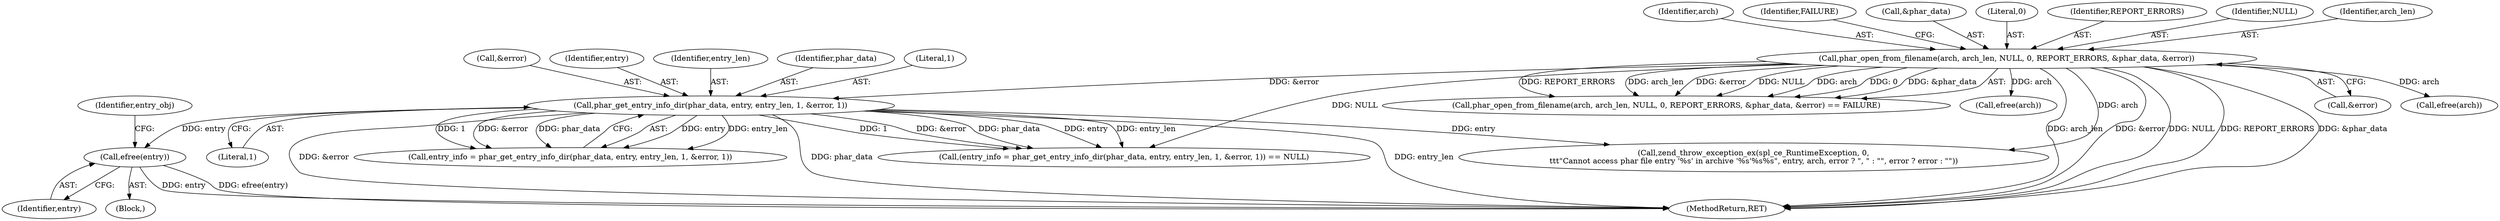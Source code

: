 digraph "0_php_1e9b175204e3286d64dfd6c9f09151c31b5e099a_16@pointer" {
"1000262" [label="(Call,efree(entry))"];
"1000231" [label="(Call,phar_get_entry_info_dir(phar_data, entry, entry_len, 1, &error, 1))"];
"1000192" [label="(Call,phar_open_from_filename(arch, arch_len, NULL, 0, REPORT_ERRORS, &phar_data, &error))"];
"1000193" [label="(Identifier,arch)"];
"1000232" [label="(Identifier,phar_data)"];
"1000200" [label="(Call,&error)"];
"1000202" [label="(Identifier,FAILURE)"];
"1000235" [label="(Literal,1)"];
"1000266" [label="(Identifier,entry_obj)"];
"1000262" [label="(Call,efree(entry))"];
"1000263" [label="(Identifier,entry)"];
"1000103" [label="(Block,)"];
"1000289" [label="(MethodReturn,RET)"];
"1000241" [label="(Call,zend_throw_exception_ex(spl_ce_RuntimeException, 0,\n\t\t\t\"Cannot access phar file entry '%s' in archive '%s'%s%s\", entry, arch, error ? \", \" : \"\", error ? error : \"\"))"];
"1000260" [label="(Call,efree(arch))"];
"1000236" [label="(Call,&error)"];
"1000198" [label="(Call,&phar_data)"];
"1000233" [label="(Identifier,entry)"];
"1000228" [label="(Call,(entry_info = phar_get_entry_info_dir(phar_data, entry, entry_len, 1, &error, 1)) == NULL)"];
"1000191" [label="(Call,phar_open_from_filename(arch, arch_len, NULL, 0, REPORT_ERRORS, &phar_data, &error) == FAILURE)"];
"1000192" [label="(Call,phar_open_from_filename(arch, arch_len, NULL, 0, REPORT_ERRORS, &phar_data, &error))"];
"1000196" [label="(Literal,0)"];
"1000231" [label="(Call,phar_get_entry_info_dir(phar_data, entry, entry_len, 1, &error, 1))"];
"1000238" [label="(Literal,1)"];
"1000204" [label="(Call,efree(arch))"];
"1000234" [label="(Identifier,entry_len)"];
"1000197" [label="(Identifier,REPORT_ERRORS)"];
"1000195" [label="(Identifier,NULL)"];
"1000194" [label="(Identifier,arch_len)"];
"1000229" [label="(Call,entry_info = phar_get_entry_info_dir(phar_data, entry, entry_len, 1, &error, 1))"];
"1000262" -> "1000103"  [label="AST: "];
"1000262" -> "1000263"  [label="CFG: "];
"1000263" -> "1000262"  [label="AST: "];
"1000266" -> "1000262"  [label="CFG: "];
"1000262" -> "1000289"  [label="DDG: entry"];
"1000262" -> "1000289"  [label="DDG: efree(entry)"];
"1000231" -> "1000262"  [label="DDG: entry"];
"1000231" -> "1000229"  [label="AST: "];
"1000231" -> "1000238"  [label="CFG: "];
"1000232" -> "1000231"  [label="AST: "];
"1000233" -> "1000231"  [label="AST: "];
"1000234" -> "1000231"  [label="AST: "];
"1000235" -> "1000231"  [label="AST: "];
"1000236" -> "1000231"  [label="AST: "];
"1000238" -> "1000231"  [label="AST: "];
"1000229" -> "1000231"  [label="CFG: "];
"1000231" -> "1000289"  [label="DDG: &error"];
"1000231" -> "1000289"  [label="DDG: phar_data"];
"1000231" -> "1000289"  [label="DDG: entry_len"];
"1000231" -> "1000228"  [label="DDG: entry"];
"1000231" -> "1000228"  [label="DDG: entry_len"];
"1000231" -> "1000228"  [label="DDG: 1"];
"1000231" -> "1000228"  [label="DDG: &error"];
"1000231" -> "1000228"  [label="DDG: phar_data"];
"1000231" -> "1000229"  [label="DDG: entry"];
"1000231" -> "1000229"  [label="DDG: entry_len"];
"1000231" -> "1000229"  [label="DDG: 1"];
"1000231" -> "1000229"  [label="DDG: &error"];
"1000231" -> "1000229"  [label="DDG: phar_data"];
"1000192" -> "1000231"  [label="DDG: &error"];
"1000231" -> "1000241"  [label="DDG: entry"];
"1000192" -> "1000191"  [label="AST: "];
"1000192" -> "1000200"  [label="CFG: "];
"1000193" -> "1000192"  [label="AST: "];
"1000194" -> "1000192"  [label="AST: "];
"1000195" -> "1000192"  [label="AST: "];
"1000196" -> "1000192"  [label="AST: "];
"1000197" -> "1000192"  [label="AST: "];
"1000198" -> "1000192"  [label="AST: "];
"1000200" -> "1000192"  [label="AST: "];
"1000202" -> "1000192"  [label="CFG: "];
"1000192" -> "1000289"  [label="DDG: arch_len"];
"1000192" -> "1000289"  [label="DDG: &error"];
"1000192" -> "1000289"  [label="DDG: NULL"];
"1000192" -> "1000289"  [label="DDG: REPORT_ERRORS"];
"1000192" -> "1000289"  [label="DDG: &phar_data"];
"1000192" -> "1000191"  [label="DDG: REPORT_ERRORS"];
"1000192" -> "1000191"  [label="DDG: arch_len"];
"1000192" -> "1000191"  [label="DDG: &error"];
"1000192" -> "1000191"  [label="DDG: NULL"];
"1000192" -> "1000191"  [label="DDG: arch"];
"1000192" -> "1000191"  [label="DDG: 0"];
"1000192" -> "1000191"  [label="DDG: &phar_data"];
"1000192" -> "1000204"  [label="DDG: arch"];
"1000192" -> "1000228"  [label="DDG: NULL"];
"1000192" -> "1000241"  [label="DDG: arch"];
"1000192" -> "1000260"  [label="DDG: arch"];
}
